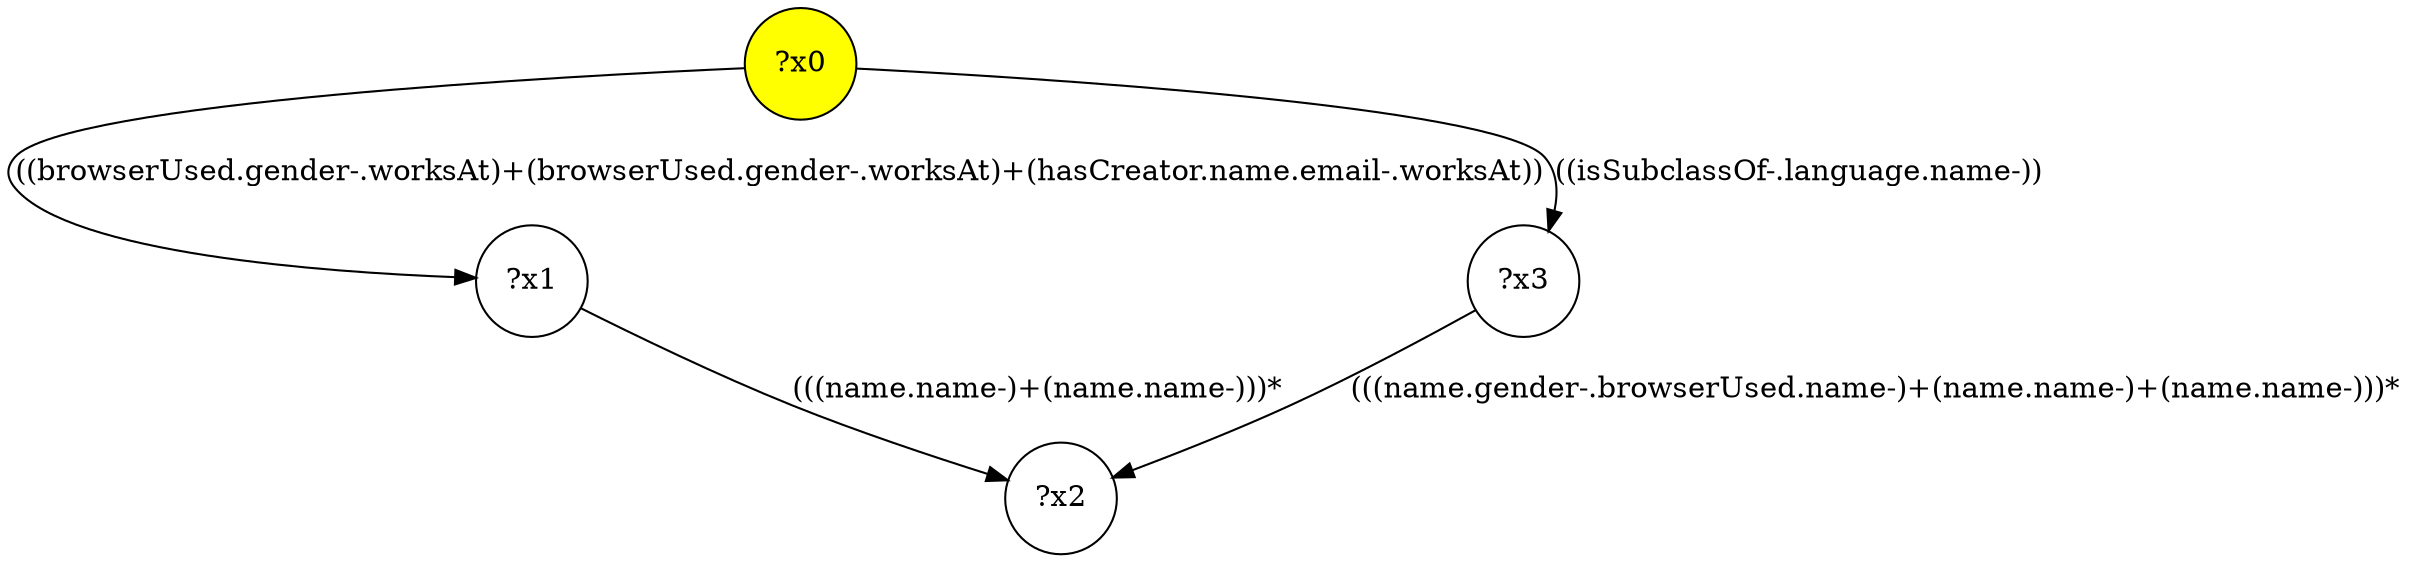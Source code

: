 digraph g {
	x0 [fillcolor="yellow", style="filled," shape=circle, label="?x0"];
	x1 [shape=circle, label="?x1"];
	x0 -> x1 [label="((browserUsed.gender-.worksAt)+(browserUsed.gender-.worksAt)+(hasCreator.name.email-.worksAt))"];
	x2 [shape=circle, label="?x2"];
	x1 -> x2 [label="(((name.name-)+(name.name-)))*"];
	x3 [shape=circle, label="?x3"];
	x0 -> x3 [label="((isSubclassOf-.language.name-))"];
	x3 -> x2 [label="(((name.gender-.browserUsed.name-)+(name.name-)+(name.name-)))*"];
}

